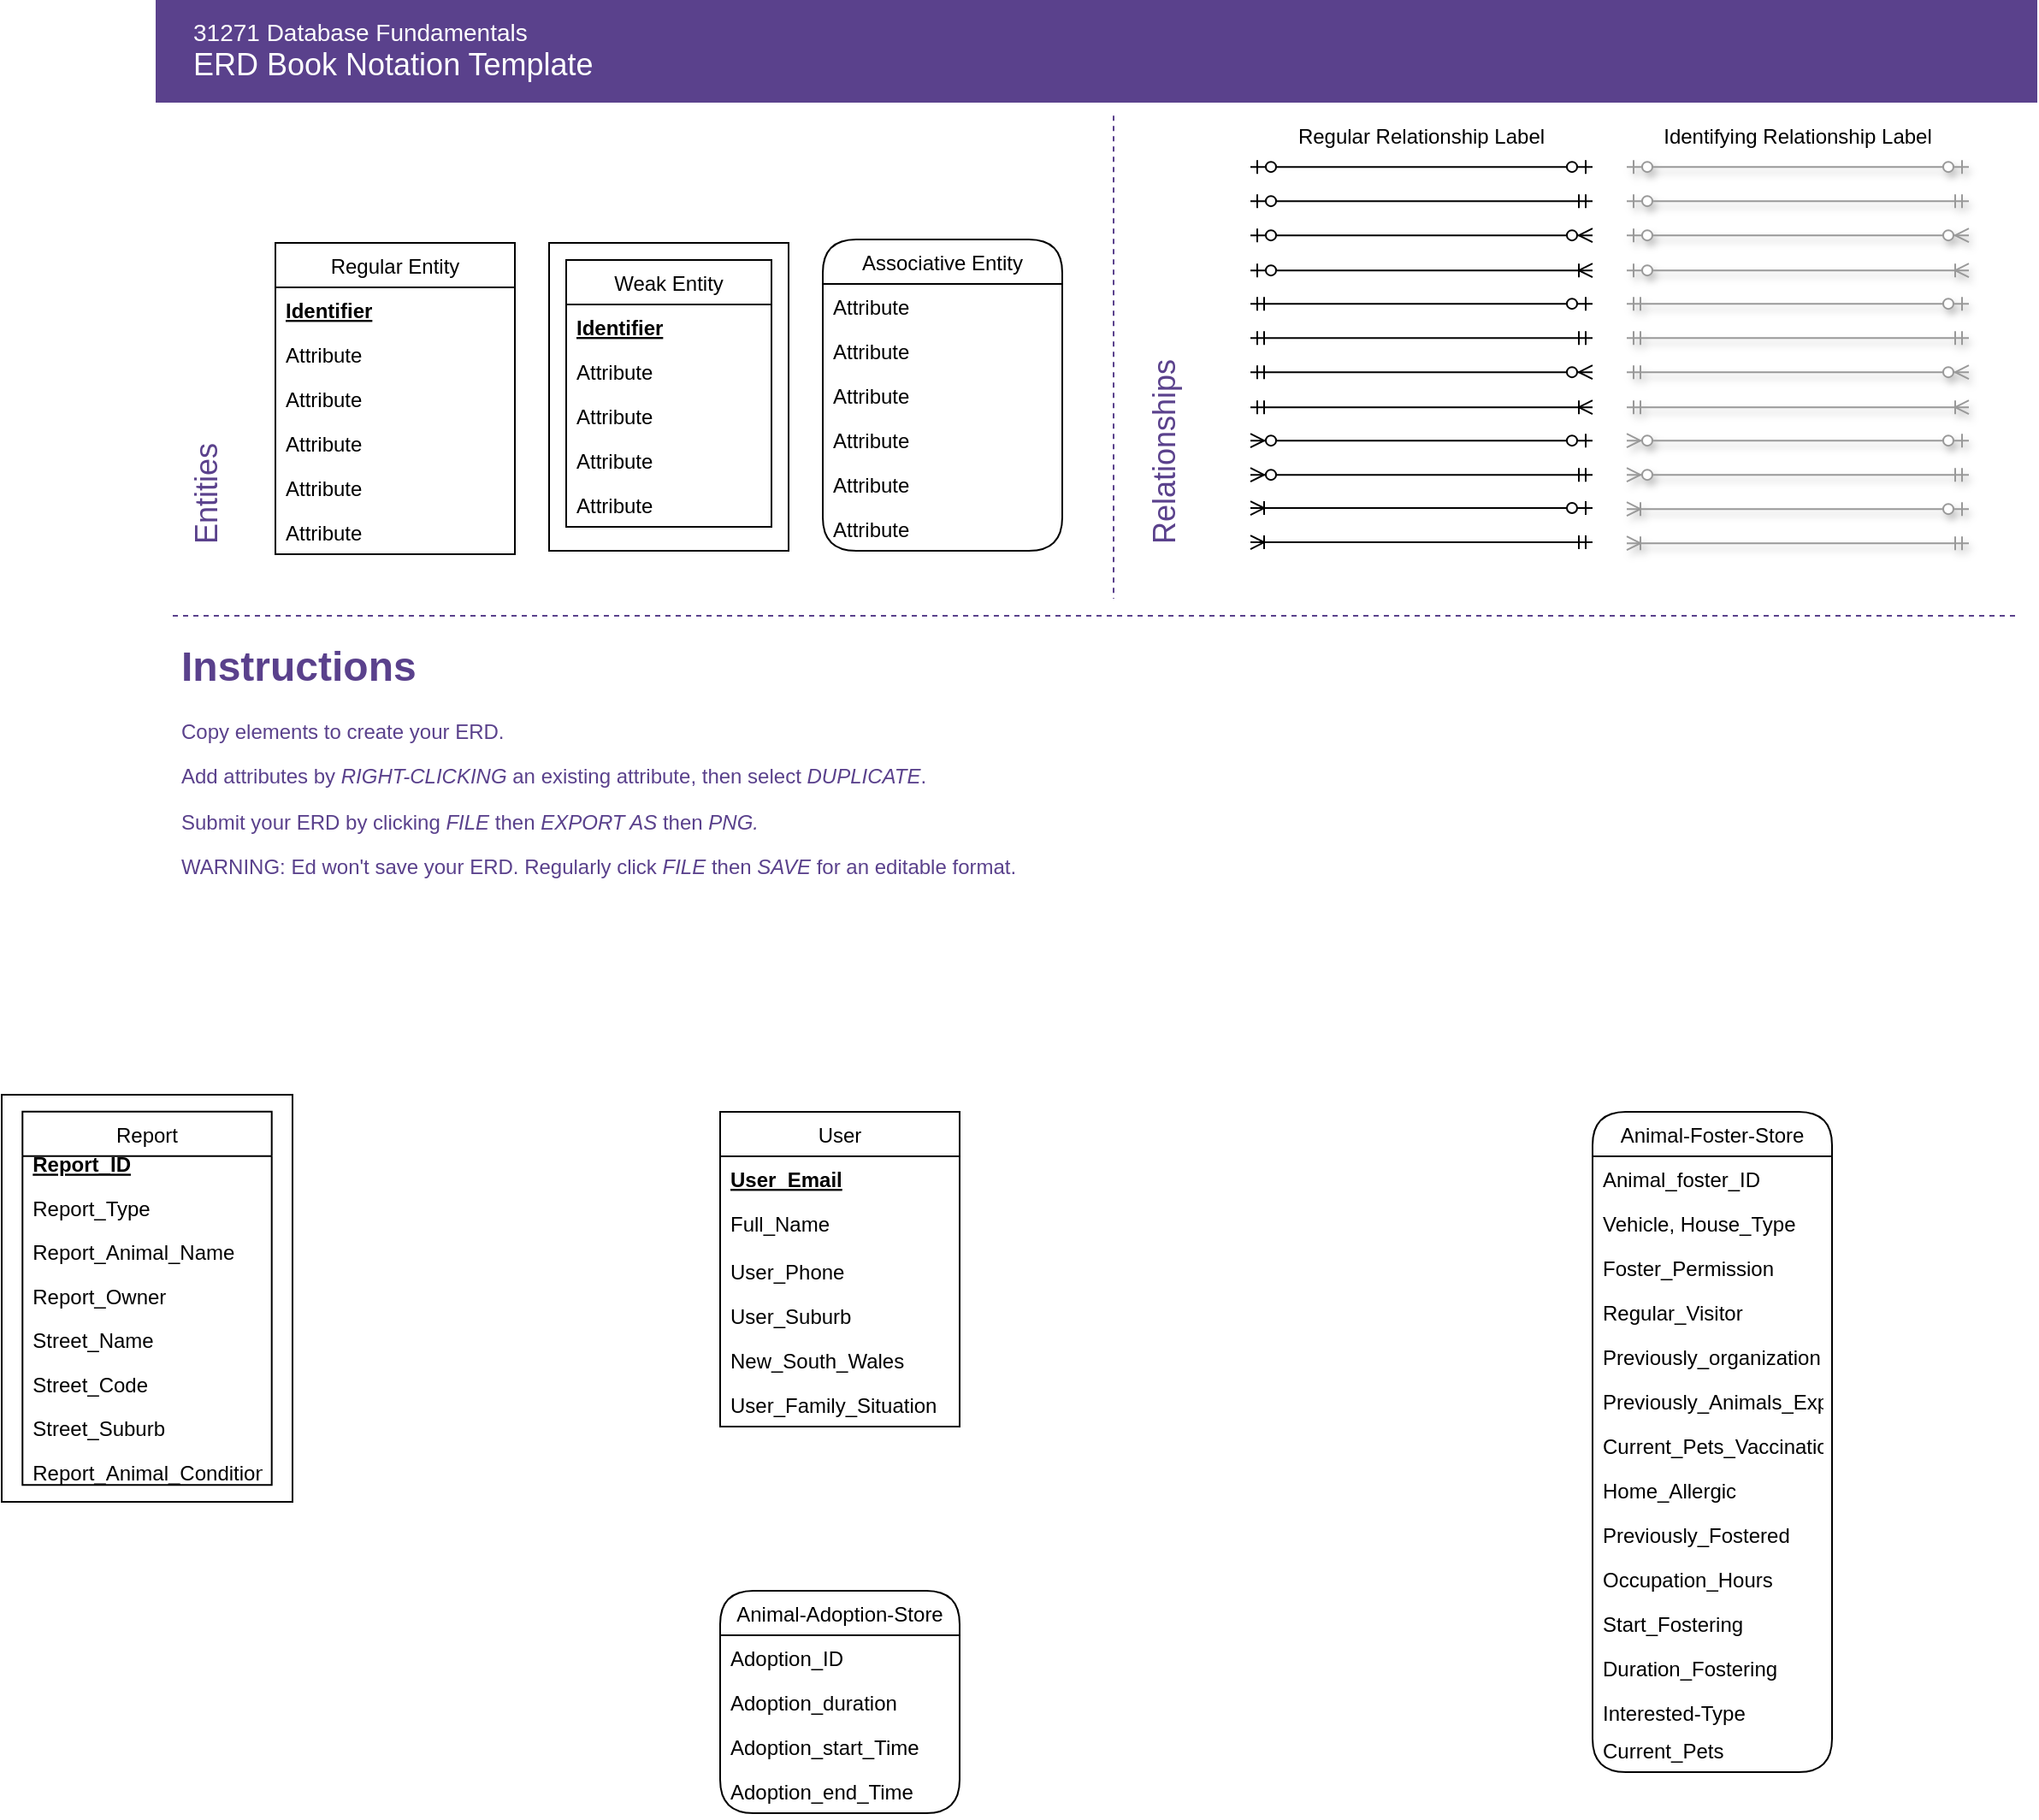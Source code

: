<mxfile version="20.2.2" type="github"><diagram id="zcJ73-QUz-gIRBtWDYFk" name="第 1 页"><mxGraphModel dx="2403" dy="780" grid="1" gridSize="10" guides="1" tooltips="1" connect="1" arrows="1" fold="1" page="1" pageScale="1" pageWidth="1100" pageHeight="850" math="0" shadow="0"><root><mxCell id="0"/><mxCell id="1" parent="0"/><mxCell id="tiVoxf1GubQrtwCmeqK4-1" value="&lt;font style=&quot;font-size: 14px&quot;&gt;&lt;span style=&quot;white-space: normal&quot;&gt;31271 Database Fundamentals&lt;/span&gt;&lt;br style=&quot;white-space: normal&quot;&gt;&lt;/font&gt;&lt;span style=&quot;font-size: 18px ; white-space: normal&quot;&gt;ERD Book Notation Template&lt;/span&gt;" style="rounded=0;whiteSpace=wrap;html=1;fillColor=#5a418c;strokeColor=none;fontColor=#FFFFFF;align=left;spacingLeft=20;" parent="1" vertex="1"><mxGeometry width="1100" height="60" as="geometry"/></mxCell><mxCell id="bdP0fujN7K_jf-dvBa7j-1" value="Regular Entity" style="swimlane;fontStyle=0;childLayout=stackLayout;horizontal=1;startSize=26;horizontalStack=0;resizeParent=1;resizeParentMax=0;resizeLast=0;collapsible=1;marginBottom=0;" parent="1" vertex="1"><mxGeometry x="70" y="142" width="140" height="182" as="geometry"/></mxCell><mxCell id="bdP0fujN7K_jf-dvBa7j-2" value="Identifier" style="text;strokeColor=none;fillColor=none;align=left;verticalAlign=top;spacingLeft=4;spacingRight=4;overflow=hidden;rotatable=0;points=[[0,0.5],[1,0.5]];portConstraint=eastwest;fontStyle=5" parent="bdP0fujN7K_jf-dvBa7j-1" vertex="1"><mxGeometry y="26" width="140" height="26" as="geometry"/></mxCell><mxCell id="bdP0fujN7K_jf-dvBa7j-3" value="Attribute" style="text;strokeColor=none;fillColor=none;align=left;verticalAlign=top;spacingLeft=4;spacingRight=4;overflow=hidden;rotatable=0;points=[[0,0.5],[1,0.5]];portConstraint=eastwest;" parent="bdP0fujN7K_jf-dvBa7j-1" vertex="1"><mxGeometry y="52" width="140" height="26" as="geometry"/></mxCell><mxCell id="bdP0fujN7K_jf-dvBa7j-4" value="Attribute" style="text;strokeColor=none;fillColor=none;align=left;verticalAlign=top;spacingLeft=4;spacingRight=4;overflow=hidden;rotatable=0;points=[[0,0.5],[1,0.5]];portConstraint=eastwest;" parent="bdP0fujN7K_jf-dvBa7j-1" vertex="1"><mxGeometry y="78" width="140" height="26" as="geometry"/></mxCell><mxCell id="bdP0fujN7K_jf-dvBa7j-7" value="Attribute" style="text;strokeColor=none;fillColor=none;align=left;verticalAlign=top;spacingLeft=4;spacingRight=4;overflow=hidden;rotatable=0;points=[[0,0.5],[1,0.5]];portConstraint=eastwest;" parent="bdP0fujN7K_jf-dvBa7j-1" vertex="1"><mxGeometry y="104" width="140" height="26" as="geometry"/></mxCell><mxCell id="bdP0fujN7K_jf-dvBa7j-8" value="Attribute" style="text;strokeColor=none;fillColor=none;align=left;verticalAlign=top;spacingLeft=4;spacingRight=4;overflow=hidden;rotatable=0;points=[[0,0.5],[1,0.5]];portConstraint=eastwest;" parent="bdP0fujN7K_jf-dvBa7j-1" vertex="1"><mxGeometry y="130" width="140" height="26" as="geometry"/></mxCell><mxCell id="bdP0fujN7K_jf-dvBa7j-9" value="Attribute" style="text;strokeColor=none;fillColor=none;align=left;verticalAlign=top;spacingLeft=4;spacingRight=4;overflow=hidden;rotatable=0;points=[[0,0.5],[1,0.5]];portConstraint=eastwest;" parent="bdP0fujN7K_jf-dvBa7j-1" vertex="1"><mxGeometry y="156" width="140" height="26" as="geometry"/></mxCell><mxCell id="bdP0fujN7K_jf-dvBa7j-17" value="Associative Entity" style="swimlane;fontStyle=0;childLayout=stackLayout;horizontal=1;startSize=26;horizontalStack=0;resizeParent=1;resizeParentMax=0;resizeLast=0;collapsible=1;marginBottom=0;labelBorderColor=none;perimeterSpacing=0;swimlaneFillColor=none;rounded=1;arcSize=25;" parent="1" vertex="1"><mxGeometry x="390" y="140" width="140" height="182" as="geometry"/></mxCell><mxCell id="bdP0fujN7K_jf-dvBa7j-19" value="Attribute" style="text;strokeColor=none;fillColor=none;align=left;verticalAlign=top;spacingLeft=4;spacingRight=4;overflow=hidden;rotatable=0;points=[[0,0.5],[1,0.5]];portConstraint=eastwest;" parent="bdP0fujN7K_jf-dvBa7j-17" vertex="1"><mxGeometry y="26" width="140" height="26" as="geometry"/></mxCell><mxCell id="bdP0fujN7K_jf-dvBa7j-20" value="Attribute" style="text;strokeColor=none;fillColor=none;align=left;verticalAlign=top;spacingLeft=4;spacingRight=4;overflow=hidden;rotatable=0;points=[[0,0.5],[1,0.5]];portConstraint=eastwest;" parent="bdP0fujN7K_jf-dvBa7j-17" vertex="1"><mxGeometry y="52" width="140" height="26" as="geometry"/></mxCell><mxCell id="bdP0fujN7K_jf-dvBa7j-21" value="Attribute" style="text;strokeColor=none;fillColor=none;align=left;verticalAlign=top;spacingLeft=4;spacingRight=4;overflow=hidden;rotatable=0;points=[[0,0.5],[1,0.5]];portConstraint=eastwest;" parent="bdP0fujN7K_jf-dvBa7j-17" vertex="1"><mxGeometry y="78" width="140" height="26" as="geometry"/></mxCell><mxCell id="bdP0fujN7K_jf-dvBa7j-22" value="Attribute" style="text;strokeColor=none;fillColor=none;align=left;verticalAlign=top;spacingLeft=4;spacingRight=4;overflow=hidden;rotatable=0;points=[[0,0.5],[1,0.5]];portConstraint=eastwest;" parent="bdP0fujN7K_jf-dvBa7j-17" vertex="1"><mxGeometry y="104" width="140" height="26" as="geometry"/></mxCell><mxCell id="bdP0fujN7K_jf-dvBa7j-23" value="Attribute" style="text;strokeColor=none;fillColor=none;align=left;verticalAlign=top;spacingLeft=4;spacingRight=4;overflow=hidden;rotatable=0;points=[[0,0.5],[1,0.5]];portConstraint=eastwest;" parent="bdP0fujN7K_jf-dvBa7j-17" vertex="1"><mxGeometry y="130" width="140" height="26" as="geometry"/></mxCell><mxCell id="tiVoxf1GubQrtwCmeqK4-78" value="Attribute" style="text;strokeColor=none;fillColor=none;align=left;verticalAlign=top;spacingLeft=4;spacingRight=4;overflow=hidden;rotatable=0;points=[[0,0.5],[1,0.5]];portConstraint=eastwest;" parent="bdP0fujN7K_jf-dvBa7j-17" vertex="1"><mxGeometry y="156" width="140" height="26" as="geometry"/></mxCell><mxCell id="bdP0fujN7K_jf-dvBa7j-25" value="" style="endArrow=ERzeroToOne;html=1;startArrow=ERzeroToOne;startFill=1;endFill=1;" parent="1" edge="1"><mxGeometry width="50" height="50" relative="1" as="geometry"><mxPoint x="640" y="97.58" as="sourcePoint"/><mxPoint x="840" y="97.58" as="targetPoint"/></mxGeometry></mxCell><mxCell id="bdP0fujN7K_jf-dvBa7j-27" value="" style="shape=link;html=1;startSize=26;strokeColor=none;" parent="1" edge="1"><mxGeometry width="50" height="50" relative="1" as="geometry"><mxPoint x="860" y="96.58" as="sourcePoint"/><mxPoint x="1060" y="96.58" as="targetPoint"/></mxGeometry></mxCell><mxCell id="bdP0fujN7K_jf-dvBa7j-29" value="Entities" style="text;html=1;strokeColor=none;fillColor=none;align=left;verticalAlign=middle;whiteSpace=wrap;rounded=0;shadow=0;startSize=26;fontSize=18;fontColor=#5A418C;rotation=-90;" parent="1" vertex="1"><mxGeometry x="-50" y="230" width="160" height="20" as="geometry"/></mxCell><mxCell id="bdP0fujN7K_jf-dvBa7j-30" value="Relationships" style="text;html=1;strokeColor=none;fillColor=none;align=left;verticalAlign=middle;whiteSpace=wrap;rounded=0;shadow=0;startSize=26;fontSize=18;fontColor=#5A418C;rotation=-90;" parent="1" vertex="1"><mxGeometry x="510" y="230" width="160" height="20" as="geometry"/></mxCell><mxCell id="bdP0fujN7K_jf-dvBa7j-31" value="&lt;font style=&quot;font-size: 12px&quot;&gt;Regular Relationship Label&lt;/font&gt;" style="text;html=1;strokeColor=none;fillColor=none;align=center;verticalAlign=middle;whiteSpace=wrap;rounded=0;shadow=0;startSize=26;fontSize=18;" parent="1" vertex="1"><mxGeometry x="640" y="67.58" width="200" height="20" as="geometry"/></mxCell><mxCell id="bdP0fujN7K_jf-dvBa7j-32" value="&lt;font style=&quot;font-size: 12px&quot;&gt;Identifying Relationship Label&lt;/font&gt;" style="text;html=1;strokeColor=none;fillColor=none;align=center;verticalAlign=middle;whiteSpace=wrap;rounded=0;shadow=0;startSize=26;fontSize=18;" parent="1" vertex="1"><mxGeometry x="860" y="67.58" width="200" height="20" as="geometry"/></mxCell><mxCell id="bdP0fujN7K_jf-dvBa7j-33" value="" style="endArrow=ERmandOne;html=1;startArrow=ERzeroToOne;startFill=1;endFill=0;" parent="1" edge="1"><mxGeometry width="50" height="50" relative="1" as="geometry"><mxPoint x="640" y="117.58" as="sourcePoint"/><mxPoint x="840" y="117.58" as="targetPoint"/></mxGeometry></mxCell><mxCell id="bdP0fujN7K_jf-dvBa7j-34" value="" style="endArrow=ERzeroToMany;html=1;startArrow=ERzeroToOne;startFill=1;endFill=1;" parent="1" edge="1"><mxGeometry width="50" height="50" relative="1" as="geometry"><mxPoint x="640" y="137.58" as="sourcePoint"/><mxPoint x="840" y="137.58" as="targetPoint"/></mxGeometry></mxCell><mxCell id="bdP0fujN7K_jf-dvBa7j-35" value="" style="endArrow=ERoneToMany;html=1;startArrow=ERzeroToOne;startFill=1;endFill=0;" parent="1" edge="1"><mxGeometry width="50" height="50" relative="1" as="geometry"><mxPoint x="640" y="158.08" as="sourcePoint"/><mxPoint x="840" y="158.08" as="targetPoint"/></mxGeometry></mxCell><mxCell id="bdP0fujN7K_jf-dvBa7j-36" value="" style="endArrow=ERzeroToOne;html=1;startArrow=ERmandOne;startFill=0;endFill=1;" parent="1" edge="1"><mxGeometry width="50" height="50" relative="1" as="geometry"><mxPoint x="640" y="177.58" as="sourcePoint"/><mxPoint x="840" y="177.58" as="targetPoint"/></mxGeometry></mxCell><mxCell id="bdP0fujN7K_jf-dvBa7j-37" value="" style="endArrow=ERmandOne;html=1;startArrow=ERmandOne;startFill=0;endFill=0;" parent="1" edge="1"><mxGeometry width="50" height="50" relative="1" as="geometry"><mxPoint x="640" y="197.58" as="sourcePoint"/><mxPoint x="840" y="197.58" as="targetPoint"/></mxGeometry></mxCell><mxCell id="bdP0fujN7K_jf-dvBa7j-38" value="" style="endArrow=ERzeroToMany;html=1;startArrow=ERmandOne;startFill=0;endFill=1;" parent="1" edge="1"><mxGeometry width="50" height="50" relative="1" as="geometry"><mxPoint x="640" y="217.58" as="sourcePoint"/><mxPoint x="840" y="217.58" as="targetPoint"/></mxGeometry></mxCell><mxCell id="bdP0fujN7K_jf-dvBa7j-39" value="" style="endArrow=ERoneToMany;html=1;startArrow=ERmandOne;startFill=0;endFill=0;" parent="1" edge="1"><mxGeometry width="50" height="50" relative="1" as="geometry"><mxPoint x="640" y="238.08" as="sourcePoint"/><mxPoint x="840" y="238.08" as="targetPoint"/></mxGeometry></mxCell><mxCell id="bdP0fujN7K_jf-dvBa7j-45" value="" style="group" parent="1" vertex="1" connectable="0"><mxGeometry x="230" y="142" width="140" height="180" as="geometry"/></mxCell><mxCell id="bdP0fujN7K_jf-dvBa7j-44" value="" style="group" parent="bdP0fujN7K_jf-dvBa7j-45" vertex="1" connectable="0"><mxGeometry width="140" height="180" as="geometry"/></mxCell><mxCell id="bdP0fujN7K_jf-dvBa7j-24" value="" style="rounded=0;whiteSpace=wrap;html=1;shadow=0;startSize=26;" parent="bdP0fujN7K_jf-dvBa7j-44" vertex="1"><mxGeometry width="140" height="180" as="geometry"/></mxCell><mxCell id="bdP0fujN7K_jf-dvBa7j-10" value="Weak Entity" style="swimlane;fontStyle=0;childLayout=stackLayout;horizontal=1;startSize=26;horizontalStack=0;resizeParent=1;resizeParentMax=0;resizeLast=0;collapsible=1;marginBottom=0;labelBorderColor=none;perimeterSpacing=0;swimlaneFillColor=none;fillColor=#FFFFFF;" parent="bdP0fujN7K_jf-dvBa7j-44" vertex="1"><mxGeometry x="10" y="10" width="120" height="156" as="geometry"/></mxCell><mxCell id="bdP0fujN7K_jf-dvBa7j-11" value="Identifier" style="text;strokeColor=none;fillColor=none;align=left;verticalAlign=top;spacingLeft=4;spacingRight=4;overflow=hidden;rotatable=0;points=[[0,0.5],[1,0.5]];portConstraint=eastwest;fontStyle=5" parent="bdP0fujN7K_jf-dvBa7j-10" vertex="1"><mxGeometry y="26" width="120" height="26" as="geometry"/></mxCell><mxCell id="bdP0fujN7K_jf-dvBa7j-12" value="Attribute" style="text;strokeColor=none;fillColor=none;align=left;verticalAlign=top;spacingLeft=4;spacingRight=4;overflow=hidden;rotatable=0;points=[[0,0.5],[1,0.5]];portConstraint=eastwest;" parent="bdP0fujN7K_jf-dvBa7j-10" vertex="1"><mxGeometry y="52" width="120" height="26" as="geometry"/></mxCell><mxCell id="bdP0fujN7K_jf-dvBa7j-13" value="Attribute" style="text;strokeColor=none;fillColor=none;align=left;verticalAlign=top;spacingLeft=4;spacingRight=4;overflow=hidden;rotatable=0;points=[[0,0.5],[1,0.5]];portConstraint=eastwest;" parent="bdP0fujN7K_jf-dvBa7j-10" vertex="1"><mxGeometry y="78" width="120" height="26" as="geometry"/></mxCell><mxCell id="bdP0fujN7K_jf-dvBa7j-14" value="Attribute" style="text;strokeColor=none;fillColor=none;align=left;verticalAlign=top;spacingLeft=4;spacingRight=4;overflow=hidden;rotatable=0;points=[[0,0.5],[1,0.5]];portConstraint=eastwest;" parent="bdP0fujN7K_jf-dvBa7j-10" vertex="1"><mxGeometry y="104" width="120" height="26" as="geometry"/></mxCell><mxCell id="bdP0fujN7K_jf-dvBa7j-15" value="Attribute" style="text;strokeColor=none;fillColor=none;align=left;verticalAlign=top;spacingLeft=4;spacingRight=4;overflow=hidden;rotatable=0;points=[[0,0.5],[1,0.5]];portConstraint=eastwest;" parent="bdP0fujN7K_jf-dvBa7j-10" vertex="1"><mxGeometry y="130" width="120" height="26" as="geometry"/></mxCell><mxCell id="bdP0fujN7K_jf-dvBa7j-46" value="" style="endArrow=ERzeroToOne;html=1;startArrow=ERzeroToMany;startFill=1;endFill=1;" parent="1" edge="1"><mxGeometry width="50" height="50" relative="1" as="geometry"><mxPoint x="640" y="257.58" as="sourcePoint"/><mxPoint x="840" y="257.58" as="targetPoint"/></mxGeometry></mxCell><mxCell id="bdP0fujN7K_jf-dvBa7j-47" value="" style="endArrow=ERmandOne;html=1;startArrow=ERzeroToMany;startFill=1;endFill=0;" parent="1" edge="1"><mxGeometry width="50" height="50" relative="1" as="geometry"><mxPoint x="640" y="277.58" as="sourcePoint"/><mxPoint x="840" y="277.58" as="targetPoint"/></mxGeometry></mxCell><mxCell id="bdP0fujN7K_jf-dvBa7j-50" value="" style="endArrow=ERzeroToOne;html=1;startArrow=ERoneToMany;startFill=0;endFill=1;" parent="1" edge="1"><mxGeometry width="50" height="50" relative="1" as="geometry"><mxPoint x="640" y="297.01" as="sourcePoint"/><mxPoint x="840" y="297.01" as="targetPoint"/></mxGeometry></mxCell><mxCell id="bdP0fujN7K_jf-dvBa7j-51" value="" style="endArrow=ERmandOne;html=1;startArrow=ERoneToMany;startFill=0;endFill=0;" parent="1" edge="1"><mxGeometry width="50" height="50" relative="1" as="geometry"><mxPoint x="640" y="317.01" as="sourcePoint"/><mxPoint x="840" y="317.01" as="targetPoint"/></mxGeometry></mxCell><mxCell id="bdP0fujN7K_jf-dvBa7j-71" value="" style="endArrow=ERzeroToOne;html=1;startArrow=ERzeroToOne;startFill=1;endFill=1;shadow=1;strokeColor=#999999;" parent="1" edge="1"><mxGeometry width="50" height="50" relative="1" as="geometry"><mxPoint x="860" y="97.58" as="sourcePoint"/><mxPoint x="1060" y="97.58" as="targetPoint"/></mxGeometry></mxCell><mxCell id="bdP0fujN7K_jf-dvBa7j-72" value="" style="endArrow=ERmandOne;html=1;startArrow=ERzeroToOne;startFill=1;endFill=0;shadow=1;strokeColor=#999999;" parent="1" edge="1"><mxGeometry width="50" height="50" relative="1" as="geometry"><mxPoint x="860" y="117.58" as="sourcePoint"/><mxPoint x="1060" y="117.58" as="targetPoint"/></mxGeometry></mxCell><mxCell id="bdP0fujN7K_jf-dvBa7j-73" value="" style="endArrow=ERzeroToMany;html=1;startArrow=ERzeroToOne;startFill=1;endFill=1;shadow=1;strokeColor=#999999;" parent="1" edge="1"><mxGeometry width="50" height="50" relative="1" as="geometry"><mxPoint x="860" y="137.58" as="sourcePoint"/><mxPoint x="1060" y="137.58" as="targetPoint"/></mxGeometry></mxCell><mxCell id="bdP0fujN7K_jf-dvBa7j-74" value="" style="endArrow=ERoneToMany;html=1;startArrow=ERzeroToOne;startFill=1;endFill=0;shadow=1;strokeColor=#999999;" parent="1" edge="1"><mxGeometry width="50" height="50" relative="1" as="geometry"><mxPoint x="860" y="158.08" as="sourcePoint"/><mxPoint x="1060" y="158.08" as="targetPoint"/></mxGeometry></mxCell><mxCell id="bdP0fujN7K_jf-dvBa7j-75" value="" style="endArrow=ERzeroToOne;html=1;startArrow=ERmandOne;startFill=0;endFill=1;shadow=1;strokeColor=#999999;" parent="1" edge="1"><mxGeometry width="50" height="50" relative="1" as="geometry"><mxPoint x="860" y="177.58" as="sourcePoint"/><mxPoint x="1060" y="177.58" as="targetPoint"/></mxGeometry></mxCell><mxCell id="bdP0fujN7K_jf-dvBa7j-76" value="" style="endArrow=ERmandOne;html=1;startArrow=ERmandOne;startFill=0;endFill=0;shadow=1;strokeColor=#999999;" parent="1" edge="1"><mxGeometry width="50" height="50" relative="1" as="geometry"><mxPoint x="860" y="197.58" as="sourcePoint"/><mxPoint x="1060" y="197.58" as="targetPoint"/></mxGeometry></mxCell><mxCell id="bdP0fujN7K_jf-dvBa7j-77" value="" style="endArrow=ERzeroToMany;html=1;startArrow=ERmandOne;startFill=0;endFill=1;shadow=1;strokeColor=#999999;" parent="1" edge="1"><mxGeometry width="50" height="50" relative="1" as="geometry"><mxPoint x="860" y="217.58" as="sourcePoint"/><mxPoint x="1060" y="217.58" as="targetPoint"/></mxGeometry></mxCell><mxCell id="bdP0fujN7K_jf-dvBa7j-78" value="" style="endArrow=ERoneToMany;html=1;startArrow=ERmandOne;startFill=0;endFill=0;shadow=1;strokeColor=#999999;" parent="1" edge="1"><mxGeometry width="50" height="50" relative="1" as="geometry"><mxPoint x="860" y="238.08" as="sourcePoint"/><mxPoint x="1060" y="238.08" as="targetPoint"/></mxGeometry></mxCell><mxCell id="bdP0fujN7K_jf-dvBa7j-79" value="" style="endArrow=ERzeroToOne;html=1;startArrow=ERzeroToMany;startFill=1;endFill=1;shadow=1;strokeColor=#999999;" parent="1" edge="1"><mxGeometry width="50" height="50" relative="1" as="geometry"><mxPoint x="860" y="257.58" as="sourcePoint"/><mxPoint x="1060" y="257.58" as="targetPoint"/></mxGeometry></mxCell><mxCell id="bdP0fujN7K_jf-dvBa7j-80" value="" style="endArrow=ERmandOne;html=1;startArrow=ERzeroToMany;startFill=1;endFill=0;shadow=1;strokeColor=#999999;" parent="1" edge="1"><mxGeometry width="50" height="50" relative="1" as="geometry"><mxPoint x="860" y="277.58" as="sourcePoint"/><mxPoint x="1060" y="277.58" as="targetPoint"/></mxGeometry></mxCell><mxCell id="bdP0fujN7K_jf-dvBa7j-83" value="" style="endArrow=ERzeroToOne;html=1;startArrow=ERoneToMany;startFill=0;endFill=1;shadow=1;strokeColor=#999999;" parent="1" edge="1"><mxGeometry width="50" height="50" relative="1" as="geometry"><mxPoint x="860" y="297.58" as="sourcePoint"/><mxPoint x="1060" y="297.58" as="targetPoint"/></mxGeometry></mxCell><mxCell id="bdP0fujN7K_jf-dvBa7j-84" value="" style="endArrow=ERmandOne;html=1;startArrow=ERoneToMany;startFill=0;endFill=0;shadow=1;strokeColor=#999999;" parent="1" edge="1"><mxGeometry width="50" height="50" relative="1" as="geometry"><mxPoint x="860" y="317.58" as="sourcePoint"/><mxPoint x="1060" y="317.58" as="targetPoint"/></mxGeometry></mxCell><mxCell id="tiVoxf1GubQrtwCmeqK4-3" value="" style="endArrow=none;html=1;fontColor=#5A418C;strokeColor=#5A418C;dashed=1;" parent="1" edge="1"><mxGeometry width="50" height="50" relative="1" as="geometry"><mxPoint x="10" y="360" as="sourcePoint"/><mxPoint x="1090" y="360" as="targetPoint"/></mxGeometry></mxCell><mxCell id="tiVoxf1GubQrtwCmeqK4-4" value="" style="endArrow=none;html=1;fontColor=#5A418C;strokeColor=#5A418C;dashed=1;" parent="1" edge="1"><mxGeometry width="50" height="50" relative="1" as="geometry"><mxPoint x="560" y="67.58" as="sourcePoint"/><mxPoint x="560" y="350" as="targetPoint"/></mxGeometry></mxCell><mxCell id="tiVoxf1GubQrtwCmeqK4-5" value="&lt;h1&gt;Instructions&lt;/h1&gt;&lt;p&gt;&lt;span&gt;Copy elements to create your ERD.&lt;/span&gt;&lt;/p&gt;&lt;p&gt;Add attributes by &lt;i&gt;RIGHT-CLICKING&lt;/i&gt; an existing attribute, then select&amp;nbsp;&lt;i&gt;DUPLICATE&lt;/i&gt;.&lt;/p&gt;&lt;p&gt;&lt;span&gt;Submit your ERD by clicking&amp;nbsp;&lt;/span&gt;&lt;i&gt;FILE&lt;/i&gt;&lt;span&gt; then &lt;/span&gt;&lt;i&gt;EXPORT AS&lt;/i&gt;&lt;span&gt; then&amp;nbsp;&lt;/span&gt;&lt;i&gt;PNG.&lt;/i&gt;&lt;br&gt;&lt;/p&gt;&lt;p&gt;WARNING: Ed won't save your ERD. Regularly click &lt;i&gt;FILE &lt;/i&gt;then &lt;i&gt;SAVE &lt;/i&gt;for an editable format.&lt;/p&gt;&lt;i&gt;&lt;br&gt;&lt;/i&gt;" style="text;html=1;strokeColor=none;fillColor=none;spacing=5;spacingTop=-20;whiteSpace=wrap;overflow=hidden;rounded=0;fontColor=#5A418C;align=left;" parent="1" vertex="1"><mxGeometry x="10" y="370" width="510" height="150" as="geometry"/></mxCell><mxCell id="u5hr8L9qoNG0S3YYTSAP-1" value="User" style="swimlane;fontStyle=0;childLayout=stackLayout;horizontal=1;startSize=26;horizontalStack=0;resizeParent=1;resizeParentMax=0;resizeLast=0;collapsible=1;marginBottom=0;" vertex="1" parent="1"><mxGeometry x="330" y="650" width="140" height="184" as="geometry"/></mxCell><mxCell id="u5hr8L9qoNG0S3YYTSAP-2" value="User_Email" style="text;strokeColor=none;fillColor=none;align=left;verticalAlign=top;spacingLeft=4;spacingRight=4;overflow=hidden;rotatable=0;points=[[0,0.5],[1,0.5]];portConstraint=eastwest;fontStyle=5" vertex="1" parent="u5hr8L9qoNG0S3YYTSAP-1"><mxGeometry y="26" width="140" height="26" as="geometry"/></mxCell><mxCell id="u5hr8L9qoNG0S3YYTSAP-3" value="Full_Name" style="text;strokeColor=none;fillColor=none;align=left;verticalAlign=top;spacingLeft=4;spacingRight=4;overflow=hidden;rotatable=0;points=[[0,0.5],[1,0.5]];portConstraint=eastwest;" vertex="1" parent="u5hr8L9qoNG0S3YYTSAP-1"><mxGeometry y="52" width="140" height="28" as="geometry"/></mxCell><mxCell id="u5hr8L9qoNG0S3YYTSAP-4" value="User_Phone" style="text;strokeColor=none;fillColor=none;align=left;verticalAlign=top;spacingLeft=4;spacingRight=4;overflow=hidden;rotatable=0;points=[[0,0.5],[1,0.5]];portConstraint=eastwest;" vertex="1" parent="u5hr8L9qoNG0S3YYTSAP-1"><mxGeometry y="80" width="140" height="26" as="geometry"/></mxCell><mxCell id="u5hr8L9qoNG0S3YYTSAP-5" value="User_Suburb" style="text;strokeColor=none;fillColor=none;align=left;verticalAlign=top;spacingLeft=4;spacingRight=4;overflow=hidden;rotatable=0;points=[[0,0.5],[1,0.5]];portConstraint=eastwest;" vertex="1" parent="u5hr8L9qoNG0S3YYTSAP-1"><mxGeometry y="106" width="140" height="26" as="geometry"/></mxCell><mxCell id="u5hr8L9qoNG0S3YYTSAP-6" value="New_South_Wales" style="text;strokeColor=none;fillColor=none;align=left;verticalAlign=top;spacingLeft=4;spacingRight=4;overflow=hidden;rotatable=0;points=[[0,0.5],[1,0.5]];portConstraint=eastwest;" vertex="1" parent="u5hr8L9qoNG0S3YYTSAP-1"><mxGeometry y="132" width="140" height="26" as="geometry"/></mxCell><mxCell id="u5hr8L9qoNG0S3YYTSAP-7" value="User_Family_Situation" style="text;strokeColor=none;fillColor=none;align=left;verticalAlign=top;spacingLeft=4;spacingRight=4;overflow=hidden;rotatable=0;points=[[0,0.5],[1,0.5]];portConstraint=eastwest;" vertex="1" parent="u5hr8L9qoNG0S3YYTSAP-1"><mxGeometry y="158" width="140" height="26" as="geometry"/></mxCell><mxCell id="u5hr8L9qoNG0S3YYTSAP-31" value="" style="group" vertex="1" connectable="0" parent="1"><mxGeometry x="-90" y="640" width="170" height="238" as="geometry"/></mxCell><mxCell id="u5hr8L9qoNG0S3YYTSAP-10" value="" style="rounded=0;whiteSpace=wrap;html=1;shadow=0;startSize=26;" vertex="1" parent="u5hr8L9qoNG0S3YYTSAP-31"><mxGeometry width="170" height="238" as="geometry"/></mxCell><mxCell id="u5hr8L9qoNG0S3YYTSAP-11" value="Report" style="swimlane;fontStyle=0;childLayout=stackLayout;horizontal=1;startSize=26;horizontalStack=0;resizeParent=1;resizeParentMax=0;resizeLast=0;collapsible=1;marginBottom=0;labelBorderColor=none;perimeterSpacing=0;swimlaneFillColor=none;fillColor=#FFFFFF;container=0;" vertex="1" parent="u5hr8L9qoNG0S3YYTSAP-31"><mxGeometry x="12.143" y="9.898" width="145.714" height="218.19" as="geometry"/></mxCell><mxCell id="u5hr8L9qoNG0S3YYTSAP-12" value="Report_ID" style="text;strokeColor=none;fillColor=none;align=left;verticalAlign=top;spacingLeft=4;spacingRight=4;overflow=hidden;rotatable=0;points=[[0,0.5],[1,0.5]];portConstraint=eastwest;fontStyle=5" vertex="1" parent="u5hr8L9qoNG0S3YYTSAP-31"><mxGeometry x="12.143" y="27.183" width="145.714" height="25.735" as="geometry"/></mxCell><mxCell id="u5hr8L9qoNG0S3YYTSAP-13" value="Report_Type" style="text;strokeColor=none;fillColor=none;align=left;verticalAlign=top;spacingLeft=4;spacingRight=4;overflow=hidden;rotatable=0;points=[[0,0.5],[1,0.5]];portConstraint=eastwest;" vertex="1" parent="u5hr8L9qoNG0S3YYTSAP-31"><mxGeometry x="12.143" y="52.918" width="145.714" height="25.735" as="geometry"/></mxCell><mxCell id="u5hr8L9qoNG0S3YYTSAP-14" value="Report_Animal_Name" style="text;strokeColor=none;fillColor=none;align=left;verticalAlign=top;spacingLeft=4;spacingRight=4;overflow=hidden;rotatable=0;points=[[0,0.5],[1,0.5]];portConstraint=eastwest;" vertex="1" parent="u5hr8L9qoNG0S3YYTSAP-31"><mxGeometry x="12.143" y="78.653" width="145.714" height="25.735" as="geometry"/></mxCell><mxCell id="u5hr8L9qoNG0S3YYTSAP-17" value="Report_Owner" style="text;strokeColor=none;fillColor=none;align=left;verticalAlign=top;spacingLeft=4;spacingRight=4;overflow=hidden;rotatable=0;points=[[0,0.5],[1,0.5]];portConstraint=eastwest;" vertex="1" parent="u5hr8L9qoNG0S3YYTSAP-31"><mxGeometry x="12.143" y="104.388" width="145.714" height="25.735" as="geometry"/></mxCell><mxCell id="u5hr8L9qoNG0S3YYTSAP-18" value="Street_Name" style="text;strokeColor=none;fillColor=none;align=left;verticalAlign=top;spacingLeft=4;spacingRight=4;overflow=hidden;rotatable=0;points=[[0,0.5],[1,0.5]];portConstraint=eastwest;" vertex="1" parent="u5hr8L9qoNG0S3YYTSAP-31"><mxGeometry x="12.143" y="130.124" width="145.714" height="25.735" as="geometry"/></mxCell><mxCell id="u5hr8L9qoNG0S3YYTSAP-16" value="Street_Code" style="text;strokeColor=none;fillColor=none;align=left;verticalAlign=top;spacingLeft=4;spacingRight=4;overflow=hidden;rotatable=0;points=[[0,0.5],[1,0.5]];portConstraint=eastwest;" vertex="1" parent="u5hr8L9qoNG0S3YYTSAP-31"><mxGeometry x="12.143" y="155.859" width="145.714" height="25.735" as="geometry"/></mxCell><mxCell id="u5hr8L9qoNG0S3YYTSAP-19" value="Street_Suburb" style="text;strokeColor=none;fillColor=none;align=left;verticalAlign=top;spacingLeft=4;spacingRight=4;overflow=hidden;rotatable=0;points=[[0,0.5],[1,0.5]];portConstraint=eastwest;" vertex="1" parent="u5hr8L9qoNG0S3YYTSAP-31"><mxGeometry x="12.143" y="181.594" width="145.714" height="25.735" as="geometry"/></mxCell><mxCell id="u5hr8L9qoNG0S3YYTSAP-15" value="Report_Animal_Condition" style="text;strokeColor=none;fillColor=none;align=left;verticalAlign=top;spacingLeft=4;spacingRight=4;overflow=hidden;rotatable=0;points=[[0,0.5],[1,0.5]];portConstraint=eastwest;" vertex="1" parent="u5hr8L9qoNG0S3YYTSAP-31"><mxGeometry x="12.143" y="207.329" width="145.714" height="20.759" as="geometry"/></mxCell><mxCell id="u5hr8L9qoNG0S3YYTSAP-32" value="Animal-Adoption-Store" style="swimlane;fontStyle=0;childLayout=stackLayout;horizontal=1;startSize=26;horizontalStack=0;resizeParent=1;resizeParentMax=0;resizeLast=0;collapsible=1;marginBottom=0;labelBorderColor=none;perimeterSpacing=0;swimlaneFillColor=none;rounded=1;arcSize=25;" vertex="1" parent="1"><mxGeometry x="330" y="930" width="140" height="130" as="geometry"/></mxCell><mxCell id="u5hr8L9qoNG0S3YYTSAP-33" value="Adoption_ID" style="text;strokeColor=none;fillColor=none;align=left;verticalAlign=top;spacingLeft=4;spacingRight=4;overflow=hidden;rotatable=0;points=[[0,0.5],[1,0.5]];portConstraint=eastwest;" vertex="1" parent="u5hr8L9qoNG0S3YYTSAP-32"><mxGeometry y="26" width="140" height="26" as="geometry"/></mxCell><mxCell id="u5hr8L9qoNG0S3YYTSAP-34" value="Adoption_duration" style="text;strokeColor=none;fillColor=none;align=left;verticalAlign=top;spacingLeft=4;spacingRight=4;overflow=hidden;rotatable=0;points=[[0,0.5],[1,0.5]];portConstraint=eastwest;" vertex="1" parent="u5hr8L9qoNG0S3YYTSAP-32"><mxGeometry y="52" width="140" height="26" as="geometry"/></mxCell><mxCell id="u5hr8L9qoNG0S3YYTSAP-35" value="Adoption_start_Time" style="text;strokeColor=none;fillColor=none;align=left;verticalAlign=top;spacingLeft=4;spacingRight=4;overflow=hidden;rotatable=0;points=[[0,0.5],[1,0.5]];portConstraint=eastwest;" vertex="1" parent="u5hr8L9qoNG0S3YYTSAP-32"><mxGeometry y="78" width="140" height="26" as="geometry"/></mxCell><mxCell id="u5hr8L9qoNG0S3YYTSAP-36" value="Adoption_end_Time" style="text;strokeColor=none;fillColor=none;align=left;verticalAlign=top;spacingLeft=4;spacingRight=4;overflow=hidden;rotatable=0;points=[[0,0.5],[1,0.5]];portConstraint=eastwest;" vertex="1" parent="u5hr8L9qoNG0S3YYTSAP-32"><mxGeometry y="104" width="140" height="26" as="geometry"/></mxCell><mxCell id="u5hr8L9qoNG0S3YYTSAP-39" value="Animal-Foster-Store" style="swimlane;fontStyle=0;childLayout=stackLayout;horizontal=1;startSize=26;horizontalStack=0;resizeParent=1;resizeParentMax=0;resizeLast=0;collapsible=1;marginBottom=0;labelBorderColor=none;perimeterSpacing=0;swimlaneFillColor=none;rounded=1;arcSize=25;" vertex="1" parent="1"><mxGeometry x="840" y="650" width="140" height="386" as="geometry"/></mxCell><mxCell id="u5hr8L9qoNG0S3YYTSAP-40" value="Animal_foster_ID" style="text;strokeColor=none;fillColor=none;align=left;verticalAlign=top;spacingLeft=4;spacingRight=4;overflow=hidden;rotatable=0;points=[[0,0.5],[1,0.5]];portConstraint=eastwest;" vertex="1" parent="u5hr8L9qoNG0S3YYTSAP-39"><mxGeometry y="26" width="140" height="26" as="geometry"/></mxCell><mxCell id="u5hr8L9qoNG0S3YYTSAP-41" value="Vehicle, House_Type" style="text;strokeColor=none;fillColor=none;align=left;verticalAlign=top;spacingLeft=4;spacingRight=4;overflow=hidden;rotatable=0;points=[[0,0.5],[1,0.5]];portConstraint=eastwest;" vertex="1" parent="u5hr8L9qoNG0S3YYTSAP-39"><mxGeometry y="52" width="140" height="26" as="geometry"/></mxCell><mxCell id="u5hr8L9qoNG0S3YYTSAP-42" value="Foster_Permission" style="text;strokeColor=none;fillColor=none;align=left;verticalAlign=top;spacingLeft=4;spacingRight=4;overflow=hidden;rotatable=0;points=[[0,0.5],[1,0.5]];portConstraint=eastwest;" vertex="1" parent="u5hr8L9qoNG0S3YYTSAP-39"><mxGeometry y="78" width="140" height="26" as="geometry"/></mxCell><mxCell id="u5hr8L9qoNG0S3YYTSAP-43" value="Regular_Visitor" style="text;strokeColor=none;fillColor=none;align=left;verticalAlign=top;spacingLeft=4;spacingRight=4;overflow=hidden;rotatable=0;points=[[0,0.5],[1,0.5]];portConstraint=eastwest;" vertex="1" parent="u5hr8L9qoNG0S3YYTSAP-39"><mxGeometry y="104" width="140" height="26" as="geometry"/></mxCell><mxCell id="u5hr8L9qoNG0S3YYTSAP-46" value="Previously_organization" style="text;strokeColor=none;fillColor=none;align=left;verticalAlign=top;spacingLeft=4;spacingRight=4;overflow=hidden;rotatable=0;points=[[0,0.5],[1,0.5]];portConstraint=eastwest;" vertex="1" parent="u5hr8L9qoNG0S3YYTSAP-39"><mxGeometry y="130" width="140" height="26" as="geometry"/></mxCell><mxCell id="u5hr8L9qoNG0S3YYTSAP-47" value="Previously_Animals_Experience" style="text;strokeColor=none;fillColor=none;align=left;verticalAlign=top;spacingLeft=4;spacingRight=4;overflow=hidden;rotatable=0;points=[[0,0.5],[1,0.5]];portConstraint=eastwest;" vertex="1" parent="u5hr8L9qoNG0S3YYTSAP-39"><mxGeometry y="156" width="140" height="26" as="geometry"/></mxCell><mxCell id="u5hr8L9qoNG0S3YYTSAP-48" value="Current_Pets_Vaccinations_ Parasite" style="text;strokeColor=none;fillColor=none;align=left;verticalAlign=top;spacingLeft=4;spacingRight=4;overflow=hidden;rotatable=0;points=[[0,0.5],[1,0.5]];portConstraint=eastwest;" vertex="1" parent="u5hr8L9qoNG0S3YYTSAP-39"><mxGeometry y="182" width="140" height="26" as="geometry"/></mxCell><mxCell id="u5hr8L9qoNG0S3YYTSAP-44" value="Home_Allergic" style="text;strokeColor=none;fillColor=none;align=left;verticalAlign=top;spacingLeft=4;spacingRight=4;overflow=hidden;rotatable=0;points=[[0,0.5],[1,0.5]];portConstraint=eastwest;" vertex="1" parent="u5hr8L9qoNG0S3YYTSAP-39"><mxGeometry y="208" width="140" height="26" as="geometry"/></mxCell><mxCell id="u5hr8L9qoNG0S3YYTSAP-45" value="Previously_Fostered" style="text;strokeColor=none;fillColor=none;align=left;verticalAlign=top;spacingLeft=4;spacingRight=4;overflow=hidden;rotatable=0;points=[[0,0.5],[1,0.5]];portConstraint=eastwest;" vertex="1" parent="u5hr8L9qoNG0S3YYTSAP-39"><mxGeometry y="234" width="140" height="26" as="geometry"/></mxCell><mxCell id="u5hr8L9qoNG0S3YYTSAP-54" value="Occupation_Hours" style="text;strokeColor=none;fillColor=none;align=left;verticalAlign=top;spacingLeft=4;spacingRight=4;overflow=hidden;rotatable=0;points=[[0,0.5],[1,0.5]];portConstraint=eastwest;" vertex="1" parent="u5hr8L9qoNG0S3YYTSAP-39"><mxGeometry y="260" width="140" height="26" as="geometry"/></mxCell><mxCell id="u5hr8L9qoNG0S3YYTSAP-53" value="Start_Fostering" style="text;strokeColor=none;fillColor=none;align=left;verticalAlign=top;spacingLeft=4;spacingRight=4;overflow=hidden;rotatable=0;points=[[0,0.5],[1,0.5]];portConstraint=eastwest;" vertex="1" parent="u5hr8L9qoNG0S3YYTSAP-39"><mxGeometry y="286" width="140" height="26" as="geometry"/></mxCell><mxCell id="u5hr8L9qoNG0S3YYTSAP-52" value="Duration_Fostering" style="text;strokeColor=none;fillColor=none;align=left;verticalAlign=top;spacingLeft=4;spacingRight=4;overflow=hidden;rotatable=0;points=[[0,0.5],[1,0.5]];portConstraint=eastwest;" vertex="1" parent="u5hr8L9qoNG0S3YYTSAP-39"><mxGeometry y="312" width="140" height="26" as="geometry"/></mxCell><mxCell id="u5hr8L9qoNG0S3YYTSAP-58" value="Interested-Type" style="text;strokeColor=none;fillColor=none;align=left;verticalAlign=top;spacingLeft=4;spacingRight=4;overflow=hidden;rotatable=0;points=[[0,0.5],[1,0.5]];portConstraint=eastwest;" vertex="1" parent="u5hr8L9qoNG0S3YYTSAP-39"><mxGeometry y="338" width="140" height="22" as="geometry"/></mxCell><mxCell id="u5hr8L9qoNG0S3YYTSAP-57" value="Current_Pets" style="text;strokeColor=none;fillColor=none;align=left;verticalAlign=top;spacingLeft=4;spacingRight=4;overflow=hidden;rotatable=0;points=[[0,0.5],[1,0.5]];portConstraint=eastwest;" vertex="1" parent="u5hr8L9qoNG0S3YYTSAP-39"><mxGeometry y="360" width="140" height="26" as="geometry"/></mxCell></root></mxGraphModel></diagram></mxfile>